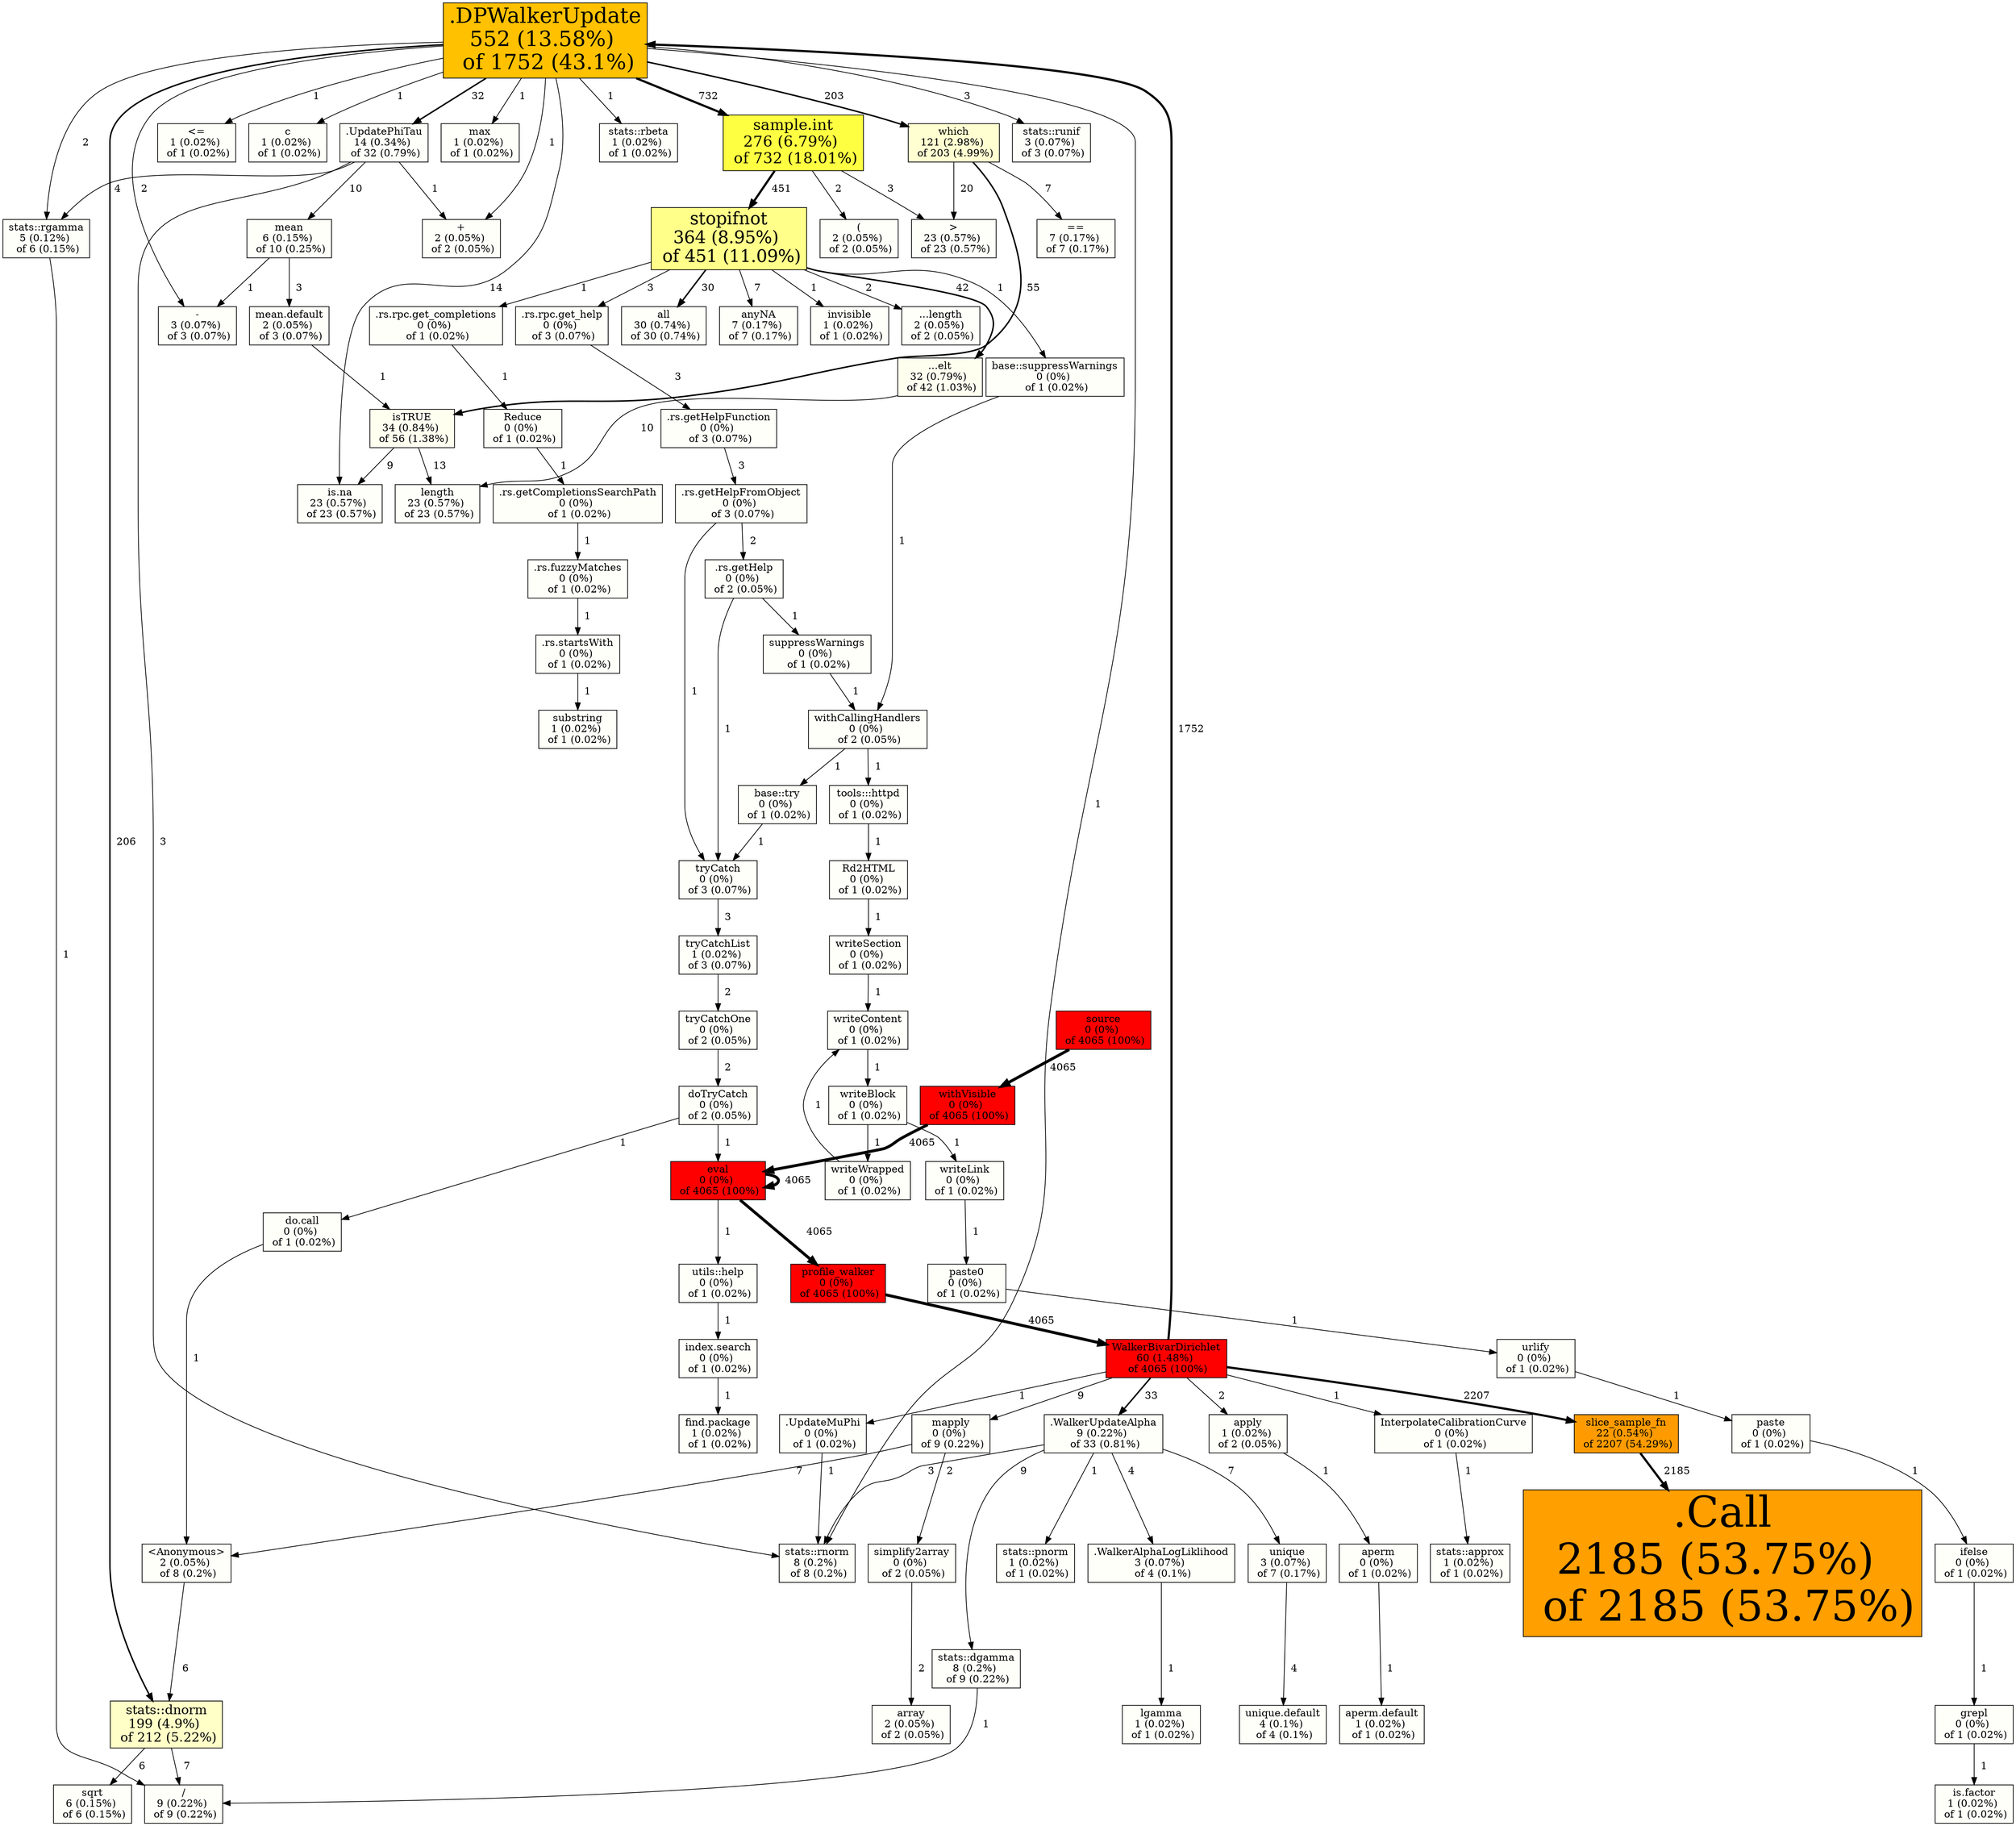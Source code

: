 digraph xyz {
rankdir=TB;
"-\n3 (0.07%) \n of 3 (0.07%)"[shape=box,style=filled,color=black,fillcolor="#FFFFFA"fontsize=14];
"...elt\n32 (0.79%) \n of 42 (1.03%)"[shape=box,style=filled,color=black,fillcolor="#FFFFF0"fontsize=14];
"...elt\n32 (0.79%) \n of 42 (1.03%)" -> "length\n23 (0.57%) \n of 23 (0.57%)"[label="  10", penwidth=1];
"...length\n2 (0.05%) \n of 2 (0.05%)"[shape=box,style=filled,color=black,fillcolor="#FFFFFA"fontsize=14];
".Call\n2185 (53.75%) \n of 2185 (53.75%)"[shape=box,style=filled,color=black,fillcolor="#FF9F00"fontsize=58.6515131944607];
".DPWalkerUpdate\n552 (13.58%) \n of 1752 (43.1%)"[shape=box,style=filled,color=black,fillcolor="#FFC100"fontsize=29.4808412363012];
".DPWalkerUpdate\n552 (13.58%) \n of 1752 (43.1%)" -> "-\n3 (0.07%) \n of 3 (0.07%)"[label="  2", penwidth=1];
".DPWalkerUpdate\n552 (13.58%) \n of 1752 (43.1%)" -> ".UpdatePhiTau\n14 (0.34%) \n of 32 (0.79%)"[label="  32", penwidth=2];
".DPWalkerUpdate\n552 (13.58%) \n of 1752 (43.1%)" -> "+\n2 (0.05%) \n of 2 (0.05%)"[label="  1", penwidth=1];
".DPWalkerUpdate\n552 (13.58%) \n of 1752 (43.1%)" -> "<=\n1 (0.02%) \n of 1 (0.02%)"[label="  1", penwidth=1];
".DPWalkerUpdate\n552 (13.58%) \n of 1752 (43.1%)" -> "c\n1 (0.02%) \n of 1 (0.02%)"[label="  1", penwidth=1];
".DPWalkerUpdate\n552 (13.58%) \n of 1752 (43.1%)" -> "is.na\n23 (0.57%) \n of 23 (0.57%)"[label="  14", penwidth=1];
".DPWalkerUpdate\n552 (13.58%) \n of 1752 (43.1%)" -> "max\n1 (0.02%) \n of 1 (0.02%)"[label="  1", penwidth=1];
".DPWalkerUpdate\n552 (13.58%) \n of 1752 (43.1%)" -> "sample.int\n276 (6.79%) \n of 732 (18.01%)"[label="  732", penwidth=3];
".DPWalkerUpdate\n552 (13.58%) \n of 1752 (43.1%)" -> "stats::dnorm\n199 (4.9%) \n of 212 (5.22%)"[label="  206", penwidth=2];
".DPWalkerUpdate\n552 (13.58%) \n of 1752 (43.1%)" -> "stats::rbeta\n1 (0.02%) \n of 1 (0.02%)"[label="  1", penwidth=1];
".DPWalkerUpdate\n552 (13.58%) \n of 1752 (43.1%)" -> "stats::rgamma\n5 (0.12%) \n of 6 (0.15%)"[label="  2", penwidth=1];
".DPWalkerUpdate\n552 (13.58%) \n of 1752 (43.1%)" -> "stats::rnorm\n8 (0.2%) \n of 8 (0.2%)"[label="  1", penwidth=1];
".DPWalkerUpdate\n552 (13.58%) \n of 1752 (43.1%)" -> "stats::runif\n3 (0.07%) \n of 3 (0.07%)"[label="  3", penwidth=1];
".DPWalkerUpdate\n552 (13.58%) \n of 1752 (43.1%)" -> "which\n121 (2.98%) \n of 203 (4.99%)"[label="  203", penwidth=2];
".rs.fuzzyMatches\n0 (0%) \n of 1 (0.02%)"[shape=box,style=filled,color=black,fillcolor="#FFFFFA"fontsize=14];
".rs.fuzzyMatches\n0 (0%) \n of 1 (0.02%)" -> ".rs.startsWith\n0 (0%) \n of 1 (0.02%)"[label="  1", penwidth=1];
".rs.getCompletionsSearchPath\n0 (0%) \n of 1 (0.02%)"[shape=box,style=filled,color=black,fillcolor="#FFFFFA"fontsize=14];
".rs.getCompletionsSearchPath\n0 (0%) \n of 1 (0.02%)" -> ".rs.fuzzyMatches\n0 (0%) \n of 1 (0.02%)"[label="  1", penwidth=1];
".rs.getHelp\n0 (0%) \n of 2 (0.05%)"[shape=box,style=filled,color=black,fillcolor="#FFFFFA"fontsize=14];
".rs.getHelp\n0 (0%) \n of 2 (0.05%)" -> "suppressWarnings\n0 (0%) \n of 1 (0.02%)"[label="  1", penwidth=1];
".rs.getHelp\n0 (0%) \n of 2 (0.05%)" -> "tryCatch\n0 (0%) \n of 3 (0.07%)"[label="  1", penwidth=1];
".rs.getHelpFromObject\n0 (0%) \n of 3 (0.07%)"[shape=box,style=filled,color=black,fillcolor="#FFFFFA"fontsize=14];
".rs.getHelpFromObject\n0 (0%) \n of 3 (0.07%)" -> ".rs.getHelp\n0 (0%) \n of 2 (0.05%)"[label="  2", penwidth=1];
".rs.getHelpFromObject\n0 (0%) \n of 3 (0.07%)" -> "tryCatch\n0 (0%) \n of 3 (0.07%)"[label="  1", penwidth=1];
".rs.getHelpFunction\n0 (0%) \n of 3 (0.07%)"[shape=box,style=filled,color=black,fillcolor="#FFFFFA"fontsize=14];
".rs.getHelpFunction\n0 (0%) \n of 3 (0.07%)" -> ".rs.getHelpFromObject\n0 (0%) \n of 3 (0.07%)"[label="  3", penwidth=1];
".rs.rpc.get_completions\n0 (0%) \n of 1 (0.02%)"[shape=box,style=filled,color=black,fillcolor="#FFFFFA"fontsize=14];
".rs.rpc.get_completions\n0 (0%) \n of 1 (0.02%)" -> "Reduce\n0 (0%) \n of 1 (0.02%)"[label="  1", penwidth=1];
".rs.rpc.get_help\n0 (0%) \n of 3 (0.07%)"[shape=box,style=filled,color=black,fillcolor="#FFFFFA"fontsize=14];
".rs.rpc.get_help\n0 (0%) \n of 3 (0.07%)" -> ".rs.getHelpFunction\n0 (0%) \n of 3 (0.07%)"[label="  3", penwidth=1];
".rs.startsWith\n0 (0%) \n of 1 (0.02%)"[shape=box,style=filled,color=black,fillcolor="#FFFFFA"fontsize=14];
".rs.startsWith\n0 (0%) \n of 1 (0.02%)" -> "substring\n1 (0.02%) \n of 1 (0.02%)"[label="  1", penwidth=1];
".UpdateMuPhi\n0 (0%) \n of 1 (0.02%)"[shape=box,style=filled,color=black,fillcolor="#FFFFFA"fontsize=14];
".UpdateMuPhi\n0 (0%) \n of 1 (0.02%)" -> "stats::rnorm\n8 (0.2%) \n of 8 (0.2%)"[label="  1", penwidth=1];
".UpdatePhiTau\n14 (0.34%) \n of 32 (0.79%)"[shape=box,style=filled,color=black,fillcolor="#FFFFFA"fontsize=14];
".UpdatePhiTau\n14 (0.34%) \n of 32 (0.79%)" -> "+\n2 (0.05%) \n of 2 (0.05%)"[label="  1", penwidth=1];
".UpdatePhiTau\n14 (0.34%) \n of 32 (0.79%)" -> "mean\n6 (0.15%) \n of 10 (0.25%)"[label="  10", penwidth=1];
".UpdatePhiTau\n14 (0.34%) \n of 32 (0.79%)" -> "stats::rgamma\n5 (0.12%) \n of 6 (0.15%)"[label="  4", penwidth=1];
".UpdatePhiTau\n14 (0.34%) \n of 32 (0.79%)" -> "stats::rnorm\n8 (0.2%) \n of 8 (0.2%)"[label="  3", penwidth=1];
".WalkerAlphaLogLiklihood\n3 (0.07%) \n of 4 (0.1%)"[shape=box,style=filled,color=black,fillcolor="#FFFFFA"fontsize=14];
".WalkerAlphaLogLiklihood\n3 (0.07%) \n of 4 (0.1%)" -> "lgamma\n1 (0.02%) \n of 1 (0.02%)"[label="  1", penwidth=1];
".WalkerUpdateAlpha\n9 (0.22%) \n of 33 (0.81%)"[shape=box,style=filled,color=black,fillcolor="#FFFFFA"fontsize=14];
".WalkerUpdateAlpha\n9 (0.22%) \n of 33 (0.81%)" -> ".WalkerAlphaLogLiklihood\n3 (0.07%) \n of 4 (0.1%)"[label="  4", penwidth=1];
".WalkerUpdateAlpha\n9 (0.22%) \n of 33 (0.81%)" -> "stats::dgamma\n8 (0.2%) \n of 9 (0.22%)"[label="  9", penwidth=1];
".WalkerUpdateAlpha\n9 (0.22%) \n of 33 (0.81%)" -> "stats::pnorm\n1 (0.02%) \n of 1 (0.02%)"[label="  1", penwidth=1];
".WalkerUpdateAlpha\n9 (0.22%) \n of 33 (0.81%)" -> "stats::rnorm\n8 (0.2%) \n of 8 (0.2%)"[label="  3", penwidth=1];
".WalkerUpdateAlpha\n9 (0.22%) \n of 33 (0.81%)" -> "unique\n3 (0.07%) \n of 7 (0.17%)"[label="  7", penwidth=1];
"(\n2 (0.05%) \n of 2 (0.05%)"[shape=box,style=filled,color=black,fillcolor="#FFFFFA"fontsize=14];
"/\n9 (0.22%) \n of 9 (0.22%)"[shape=box,style=filled,color=black,fillcolor="#FFFFFA"fontsize=14];
"+\n2 (0.05%) \n of 2 (0.05%)"[shape=box,style=filled,color=black,fillcolor="#FFFFFA"fontsize=14];
"<=\n1 (0.02%) \n of 1 (0.02%)"[shape=box,style=filled,color=black,fillcolor="#FFFFFA"fontsize=14];
"<Anonymous>\n2 (0.05%) \n of 8 (0.2%)"[shape=box,style=filled,color=black,fillcolor="#FFFFFA"fontsize=14];
"<Anonymous>\n2 (0.05%) \n of 8 (0.2%)" -> "stats::dnorm\n199 (4.9%) \n of 212 (5.22%)"[label="  6", penwidth=1];
"==\n7 (0.17%) \n of 7 (0.17%)"[shape=box,style=filled,color=black,fillcolor="#FFFFFA"fontsize=14];
">\n23 (0.57%) \n of 23 (0.57%)"[shape=box,style=filled,color=black,fillcolor="#FFFFFA"fontsize=14];
"all\n30 (0.74%) \n of 30 (0.74%)"[shape=box,style=filled,color=black,fillcolor="#FFFFFA"fontsize=14];
"anyNA\n7 (0.17%) \n of 7 (0.17%)"[shape=box,style=filled,color=black,fillcolor="#FFFFFA"fontsize=14];
"aperm\n0 (0%) \n of 1 (0.02%)"[shape=box,style=filled,color=black,fillcolor="#FFFFFA"fontsize=14];
"aperm\n0 (0%) \n of 1 (0.02%)" -> "aperm.default\n1 (0.02%) \n of 1 (0.02%)"[label="  1", penwidth=1];
"aperm.default\n1 (0.02%) \n of 1 (0.02%)"[shape=box,style=filled,color=black,fillcolor="#FFFFFA"fontsize=14];
"apply\n1 (0.02%) \n of 2 (0.05%)"[shape=box,style=filled,color=black,fillcolor="#FFFFFA"fontsize=14];
"apply\n1 (0.02%) \n of 2 (0.05%)" -> "aperm\n0 (0%) \n of 1 (0.02%)"[label="  1", penwidth=1];
"array\n2 (0.05%) \n of 2 (0.05%)"[shape=box,style=filled,color=black,fillcolor="#FFFFFA"fontsize=14];
"base::suppressWarnings\n0 (0%) \n of 1 (0.02%)"[shape=box,style=filled,color=black,fillcolor="#FFFFFA"fontsize=14];
"base::suppressWarnings\n0 (0%) \n of 1 (0.02%)" -> "withCallingHandlers\n0 (0%) \n of 2 (0.05%)"[label="  1", penwidth=1];
"base::try\n0 (0%) \n of 1 (0.02%)"[shape=box,style=filled,color=black,fillcolor="#FFFFFA"fontsize=14];
"base::try\n0 (0%) \n of 1 (0.02%)" -> "tryCatch\n0 (0%) \n of 3 (0.07%)"[label="  1", penwidth=1];
"c\n1 (0.02%) \n of 1 (0.02%)"[shape=box,style=filled,color=black,fillcolor="#FFFFFA"fontsize=14];
"do.call\n0 (0%) \n of 1 (0.02%)"[shape=box,style=filled,color=black,fillcolor="#FFFFFA"fontsize=14];
"do.call\n0 (0%) \n of 1 (0.02%)" -> "<Anonymous>\n2 (0.05%) \n of 8 (0.2%)"[label="  1", penwidth=1];
"doTryCatch\n0 (0%) \n of 2 (0.05%)"[shape=box,style=filled,color=black,fillcolor="#FFFFFA"fontsize=14];
"doTryCatch\n0 (0%) \n of 2 (0.05%)" -> "do.call\n0 (0%) \n of 1 (0.02%)"[label="  1", penwidth=1];
"doTryCatch\n0 (0%) \n of 2 (0.05%)" -> "eval\n0 (0%) \n of 4065 (100%)"[label="  1", penwidth=1];
"eval\n0 (0%) \n of 4065 (100%)"[shape=box,style=filled,color=black,fillcolor="#FF0000"fontsize=14];
"eval\n0 (0%) \n of 4065 (100%)" -> "eval\n0 (0%) \n of 4065 (100%)"[label="  4065", penwidth=4];
"eval\n0 (0%) \n of 4065 (100%)" -> "profile_walker\n0 (0%) \n of 4065 (100%)"[label="  4065", penwidth=4];
"eval\n0 (0%) \n of 4065 (100%)" -> "utils::help\n0 (0%) \n of 1 (0.02%)"[label="  1", penwidth=1];
"find.package\n1 (0.02%) \n of 1 (0.02%)"[shape=box,style=filled,color=black,fillcolor="#FFFFFA"fontsize=14];
"grepl\n0 (0%) \n of 1 (0.02%)"[shape=box,style=filled,color=black,fillcolor="#FFFFFA"fontsize=14];
"grepl\n0 (0%) \n of 1 (0.02%)" -> "is.factor\n1 (0.02%) \n of 1 (0.02%)"[label="  1", penwidth=1];
"ifelse\n0 (0%) \n of 1 (0.02%)"[shape=box,style=filled,color=black,fillcolor="#FFFFFA"fontsize=14];
"ifelse\n0 (0%) \n of 1 (0.02%)" -> "grepl\n0 (0%) \n of 1 (0.02%)"[label="  1", penwidth=1];
"index.search\n0 (0%) \n of 1 (0.02%)"[shape=box,style=filled,color=black,fillcolor="#FFFFFA"fontsize=14];
"index.search\n0 (0%) \n of 1 (0.02%)" -> "find.package\n1 (0.02%) \n of 1 (0.02%)"[label="  1", penwidth=1];
"InterpolateCalibrationCurve\n0 (0%) \n of 1 (0.02%)"[shape=box,style=filled,color=black,fillcolor="#FFFFFA"fontsize=14];
"InterpolateCalibrationCurve\n0 (0%) \n of 1 (0.02%)" -> "stats::approx\n1 (0.02%) \n of 1 (0.02%)"[label="  1", penwidth=1];
"invisible\n1 (0.02%) \n of 1 (0.02%)"[shape=box,style=filled,color=black,fillcolor="#FFFFFA"fontsize=14];
"is.factor\n1 (0.02%) \n of 1 (0.02%)"[shape=box,style=filled,color=black,fillcolor="#FFFFFA"fontsize=14];
"is.na\n23 (0.57%) \n of 23 (0.57%)"[shape=box,style=filled,color=black,fillcolor="#FFFFFA"fontsize=14];
"isTRUE\n34 (0.84%) \n of 56 (1.38%)"[shape=box,style=filled,color=black,fillcolor="#FFFFF0"fontsize=14];
"isTRUE\n34 (0.84%) \n of 56 (1.38%)" -> "is.na\n23 (0.57%) \n of 23 (0.57%)"[label="  9", penwidth=1];
"isTRUE\n34 (0.84%) \n of 56 (1.38%)" -> "length\n23 (0.57%) \n of 23 (0.57%)"[label="  13", penwidth=1];
"length\n23 (0.57%) \n of 23 (0.57%)"[shape=box,style=filled,color=black,fillcolor="#FFFFFA"fontsize=14];
"lgamma\n1 (0.02%) \n of 1 (0.02%)"[shape=box,style=filled,color=black,fillcolor="#FFFFFA"fontsize=14];
"mapply\n0 (0%) \n of 9 (0.22%)"[shape=box,style=filled,color=black,fillcolor="#FFFFFA"fontsize=14];
"mapply\n0 (0%) \n of 9 (0.22%)" -> "<Anonymous>\n2 (0.05%) \n of 8 (0.2%)"[label="  7", penwidth=1];
"mapply\n0 (0%) \n of 9 (0.22%)" -> "simplify2array\n0 (0%) \n of 2 (0.05%)"[label="  2", penwidth=1];
"max\n1 (0.02%) \n of 1 (0.02%)"[shape=box,style=filled,color=black,fillcolor="#FFFFFA"fontsize=14];
"mean\n6 (0.15%) \n of 10 (0.25%)"[shape=box,style=filled,color=black,fillcolor="#FFFFFA"fontsize=14];
"mean\n6 (0.15%) \n of 10 (0.25%)" -> "-\n3 (0.07%) \n of 3 (0.07%)"[label="  1", penwidth=1];
"mean\n6 (0.15%) \n of 10 (0.25%)" -> "mean.default\n2 (0.05%) \n of 3 (0.07%)"[label="  3", penwidth=1];
"mean.default\n2 (0.05%) \n of 3 (0.07%)"[shape=box,style=filled,color=black,fillcolor="#FFFFFA"fontsize=14];
"mean.default\n2 (0.05%) \n of 3 (0.07%)" -> "isTRUE\n34 (0.84%) \n of 56 (1.38%)"[label="  1", penwidth=1];
"paste\n0 (0%) \n of 1 (0.02%)"[shape=box,style=filled,color=black,fillcolor="#FFFFFA"fontsize=14];
"paste\n0 (0%) \n of 1 (0.02%)" -> "ifelse\n0 (0%) \n of 1 (0.02%)"[label="  1", penwidth=1];
"paste0\n0 (0%) \n of 1 (0.02%)"[shape=box,style=filled,color=black,fillcolor="#FFFFFA"fontsize=14];
"paste0\n0 (0%) \n of 1 (0.02%)" -> "urlify\n0 (0%) \n of 1 (0.02%)"[label="  1", penwidth=1];
"profile_walker\n0 (0%) \n of 4065 (100%)"[shape=box,style=filled,color=black,fillcolor="#FF0000"fontsize=14];
"profile_walker\n0 (0%) \n of 4065 (100%)" -> "WalkerBivarDirichlet\n60 (1.48%) \n of 4065 (100%)"[label="  4065", penwidth=4];
"Rd2HTML\n0 (0%) \n of 1 (0.02%)"[shape=box,style=filled,color=black,fillcolor="#FFFFFA"fontsize=14];
"Rd2HTML\n0 (0%) \n of 1 (0.02%)" -> "writeSection\n0 (0%) \n of 1 (0.02%)"[label="  1", penwidth=1];
"Reduce\n0 (0%) \n of 1 (0.02%)"[shape=box,style=filled,color=black,fillcolor="#FFFFFA"fontsize=14];
"Reduce\n0 (0%) \n of 1 (0.02%)" -> ".rs.getCompletionsSearchPath\n0 (0%) \n of 1 (0.02%)"[label="  1", penwidth=1];
"sample.int\n276 (6.79%) \n of 732 (18.01%)"[shape=box,style=filled,color=black,fillcolor="#FFFF42"fontsize=20.8461027532726];
"sample.int\n276 (6.79%) \n of 732 (18.01%)" -> "(\n2 (0.05%) \n of 2 (0.05%)"[label="  2", penwidth=1];
"sample.int\n276 (6.79%) \n of 732 (18.01%)" -> ">\n23 (0.57%) \n of 23 (0.57%)"[label="  3", penwidth=1];
"sample.int\n276 (6.79%) \n of 732 (18.01%)" -> "stopifnot\n364 (8.95%) \n of 451 (11.09%)"[label="  451", penwidth=3];
"simplify2array\n0 (0%) \n of 2 (0.05%)"[shape=box,style=filled,color=black,fillcolor="#FFFFFA"fontsize=14];
"simplify2array\n0 (0%) \n of 2 (0.05%)" -> "array\n2 (0.05%) \n of 2 (0.05%)"[label="  2", penwidth=1];
"slice_sample_fn\n22 (0.54%) \n of 2207 (54.29%)"[shape=box,style=filled,color=black,fillcolor="#FF9B00"fontsize=14];
"slice_sample_fn\n22 (0.54%) \n of 2207 (54.29%)" -> ".Call\n2185 (53.75%) \n of 2185 (53.75%)"[label="  2185", penwidth=3];
"source\n0 (0%) \n of 4065 (100%)"[shape=box,style=filled,color=black,fillcolor="#FF0000"fontsize=14];
"source\n0 (0%) \n of 4065 (100%)" -> "withVisible\n0 (0%) \n of 4065 (100%)"[label="  4065", penwidth=4];
"sqrt\n6 (0.15%) \n of 6 (0.15%)"[shape=box,style=filled,color=black,fillcolor="#FFFFFA"fontsize=14];
"stats::approx\n1 (0.02%) \n of 1 (0.02%)"[shape=box,style=filled,color=black,fillcolor="#FFFFFA"fontsize=14];
"stats::dgamma\n8 (0.2%) \n of 9 (0.22%)"[shape=box,style=filled,color=black,fillcolor="#FFFFFA"fontsize=14];
"stats::dgamma\n8 (0.2%) \n of 9 (0.22%)" -> "/\n9 (0.22%) \n of 9 (0.22%)"[label="  1", penwidth=1];
"stats::dnorm\n199 (4.9%) \n of 212 (5.22%)"[shape=box,style=filled,color=black,fillcolor="#FFFFC7"fontsize=17.7087548969429];
"stats::dnorm\n199 (4.9%) \n of 212 (5.22%)" -> "/\n9 (0.22%) \n of 9 (0.22%)"[label="  7", penwidth=1];
"stats::dnorm\n199 (4.9%) \n of 212 (5.22%)" -> "sqrt\n6 (0.15%) \n of 6 (0.15%)"[label="  6", penwidth=1];
"stats::pnorm\n1 (0.02%) \n of 1 (0.02%)"[shape=box,style=filled,color=black,fillcolor="#FFFFFA"fontsize=14];
"stats::rbeta\n1 (0.02%) \n of 1 (0.02%)"[shape=box,style=filled,color=black,fillcolor="#FFFFFA"fontsize=14];
"stats::rgamma\n5 (0.12%) \n of 6 (0.15%)"[shape=box,style=filled,color=black,fillcolor="#FFFFFA"fontsize=14];
"stats::rgamma\n5 (0.12%) \n of 6 (0.15%)" -> "/\n9 (0.22%) \n of 9 (0.22%)"[label="  1", penwidth=1];
"stats::rnorm\n8 (0.2%) \n of 8 (0.2%)"[shape=box,style=filled,color=black,fillcolor="#FFFFFA"fontsize=14];
"stats::runif\n3 (0.07%) \n of 3 (0.07%)"[shape=box,style=filled,color=black,fillcolor="#FFFFFA"fontsize=14];
"stopifnot\n364 (8.95%) \n of 451 (11.09%)"[shape=box,style=filled,color=black,fillcolor="#FFFF8A"fontsize=23.9332404826425];
"stopifnot\n364 (8.95%) \n of 451 (11.09%)" -> "...elt\n32 (0.79%) \n of 42 (1.03%)"[label="  42", penwidth=2];
"stopifnot\n364 (8.95%) \n of 451 (11.09%)" -> "...length\n2 (0.05%) \n of 2 (0.05%)"[label="  2", penwidth=1];
"stopifnot\n364 (8.95%) \n of 451 (11.09%)" -> ".rs.rpc.get_completions\n0 (0%) \n of 1 (0.02%)"[label="  1", penwidth=1];
"stopifnot\n364 (8.95%) \n of 451 (11.09%)" -> ".rs.rpc.get_help\n0 (0%) \n of 3 (0.07%)"[label="  3", penwidth=1];
"stopifnot\n364 (8.95%) \n of 451 (11.09%)" -> "all\n30 (0.74%) \n of 30 (0.74%)"[label="  30", penwidth=2];
"stopifnot\n364 (8.95%) \n of 451 (11.09%)" -> "anyNA\n7 (0.17%) \n of 7 (0.17%)"[label="  7", penwidth=1];
"stopifnot\n364 (8.95%) \n of 451 (11.09%)" -> "base::suppressWarnings\n0 (0%) \n of 1 (0.02%)"[label="  1", penwidth=1];
"stopifnot\n364 (8.95%) \n of 451 (11.09%)" -> "invisible\n1 (0.02%) \n of 1 (0.02%)"[label="  1", penwidth=1];
"substring\n1 (0.02%) \n of 1 (0.02%)"[shape=box,style=filled,color=black,fillcolor="#FFFFFA"fontsize=14];
"suppressWarnings\n0 (0%) \n of 1 (0.02%)"[shape=box,style=filled,color=black,fillcolor="#FFFFFA"fontsize=14];
"suppressWarnings\n0 (0%) \n of 1 (0.02%)" -> "withCallingHandlers\n0 (0%) \n of 2 (0.05%)"[label="  1", penwidth=1];
"tools:::httpd\n0 (0%) \n of 1 (0.02%)"[shape=box,style=filled,color=black,fillcolor="#FFFFFA"fontsize=14];
"tools:::httpd\n0 (0%) \n of 1 (0.02%)" -> "Rd2HTML\n0 (0%) \n of 1 (0.02%)"[label="  1", penwidth=1];
"tryCatch\n0 (0%) \n of 3 (0.07%)"[shape=box,style=filled,color=black,fillcolor="#FFFFFA"fontsize=14];
"tryCatch\n0 (0%) \n of 3 (0.07%)" -> "tryCatchList\n1 (0.02%) \n of 3 (0.07%)"[label="  3", penwidth=1];
"tryCatchList\n1 (0.02%) \n of 3 (0.07%)"[shape=box,style=filled,color=black,fillcolor="#FFFFFA"fontsize=14];
"tryCatchList\n1 (0.02%) \n of 3 (0.07%)" -> "tryCatchOne\n0 (0%) \n of 2 (0.05%)"[label="  2", penwidth=1];
"tryCatchOne\n0 (0%) \n of 2 (0.05%)"[shape=box,style=filled,color=black,fillcolor="#FFFFFA"fontsize=14];
"tryCatchOne\n0 (0%) \n of 2 (0.05%)" -> "doTryCatch\n0 (0%) \n of 2 (0.05%)"[label="  2", penwidth=1];
"unique\n3 (0.07%) \n of 7 (0.17%)"[shape=box,style=filled,color=black,fillcolor="#FFFFFA"fontsize=14];
"unique\n3 (0.07%) \n of 7 (0.17%)" -> "unique.default\n4 (0.1%) \n of 4 (0.1%)"[label="  4", penwidth=1];
"unique.default\n4 (0.1%) \n of 4 (0.1%)"[shape=box,style=filled,color=black,fillcolor="#FFFFFA"fontsize=14];
"urlify\n0 (0%) \n of 1 (0.02%)"[shape=box,style=filled,color=black,fillcolor="#FFFFFA"fontsize=14];
"urlify\n0 (0%) \n of 1 (0.02%)" -> "paste\n0 (0%) \n of 1 (0.02%)"[label="  1", penwidth=1];
"utils::help\n0 (0%) \n of 1 (0.02%)"[shape=box,style=filled,color=black,fillcolor="#FFFFFA"fontsize=14];
"utils::help\n0 (0%) \n of 1 (0.02%)" -> "index.search\n0 (0%) \n of 1 (0.02%)"[label="  1", penwidth=1];
"WalkerBivarDirichlet\n60 (1.48%) \n of 4065 (100%)"[shape=box,style=filled,color=black,fillcolor="#FF0000"fontsize=14];
"WalkerBivarDirichlet\n60 (1.48%) \n of 4065 (100%)" -> ".DPWalkerUpdate\n552 (13.58%) \n of 1752 (43.1%)"[label="  1752", penwidth=3];
"WalkerBivarDirichlet\n60 (1.48%) \n of 4065 (100%)" -> ".UpdateMuPhi\n0 (0%) \n of 1 (0.02%)"[label="  1", penwidth=1];
"WalkerBivarDirichlet\n60 (1.48%) \n of 4065 (100%)" -> ".WalkerUpdateAlpha\n9 (0.22%) \n of 33 (0.81%)"[label="  33", penwidth=2];
"WalkerBivarDirichlet\n60 (1.48%) \n of 4065 (100%)" -> "apply\n1 (0.02%) \n of 2 (0.05%)"[label="  2", penwidth=1];
"WalkerBivarDirichlet\n60 (1.48%) \n of 4065 (100%)" -> "InterpolateCalibrationCurve\n0 (0%) \n of 1 (0.02%)"[label="  1", penwidth=1];
"WalkerBivarDirichlet\n60 (1.48%) \n of 4065 (100%)" -> "mapply\n0 (0%) \n of 9 (0.22%)"[label="  9", penwidth=1];
"WalkerBivarDirichlet\n60 (1.48%) \n of 4065 (100%)" -> "slice_sample_fn\n22 (0.54%) \n of 2207 (54.29%)"[label="  2207", penwidth=3];
"which\n121 (2.98%) \n of 203 (4.99%)"[shape=box,style=filled,color=black,fillcolor="#FFFFD1"fontsize=14];
"which\n121 (2.98%) \n of 203 (4.99%)" -> "==\n7 (0.17%) \n of 7 (0.17%)"[label="  7", penwidth=1];
"which\n121 (2.98%) \n of 203 (4.99%)" -> ">\n23 (0.57%) \n of 23 (0.57%)"[label="  20", penwidth=1];
"which\n121 (2.98%) \n of 203 (4.99%)" -> "isTRUE\n34 (0.84%) \n of 56 (1.38%)"[label="  55", penwidth=2];
"withCallingHandlers\n0 (0%) \n of 2 (0.05%)"[shape=box,style=filled,color=black,fillcolor="#FFFFFA"fontsize=14];
"withCallingHandlers\n0 (0%) \n of 2 (0.05%)" -> "base::try\n0 (0%) \n of 1 (0.02%)"[label="  1", penwidth=1];
"withCallingHandlers\n0 (0%) \n of 2 (0.05%)" -> "tools:::httpd\n0 (0%) \n of 1 (0.02%)"[label="  1", penwidth=1];
"withVisible\n0 (0%) \n of 4065 (100%)"[shape=box,style=filled,color=black,fillcolor="#FF0000"fontsize=14];
"withVisible\n0 (0%) \n of 4065 (100%)" -> "eval\n0 (0%) \n of 4065 (100%)"[label="  4065", penwidth=4];
"writeBlock\n0 (0%) \n of 1 (0.02%)"[shape=box,style=filled,color=black,fillcolor="#FFFFFA"fontsize=14];
"writeBlock\n0 (0%) \n of 1 (0.02%)" -> "writeLink\n0 (0%) \n of 1 (0.02%)"[label="  1", penwidth=1];
"writeBlock\n0 (0%) \n of 1 (0.02%)" -> "writeWrapped\n0 (0%) \n of 1 (0.02%)"[label="  1", penwidth=1];
"writeContent\n0 (0%) \n of 1 (0.02%)"[shape=box,style=filled,color=black,fillcolor="#FFFFFA"fontsize=14];
"writeContent\n0 (0%) \n of 1 (0.02%)" -> "writeBlock\n0 (0%) \n of 1 (0.02%)"[label="  1", penwidth=1];
"writeLink\n0 (0%) \n of 1 (0.02%)"[shape=box,style=filled,color=black,fillcolor="#FFFFFA"fontsize=14];
"writeLink\n0 (0%) \n of 1 (0.02%)" -> "paste0\n0 (0%) \n of 1 (0.02%)"[label="  1", penwidth=1];
"writeSection\n0 (0%) \n of 1 (0.02%)"[shape=box,style=filled,color=black,fillcolor="#FFFFFA"fontsize=14];
"writeSection\n0 (0%) \n of 1 (0.02%)" -> "writeContent\n0 (0%) \n of 1 (0.02%)"[label="  1", penwidth=1];
"writeWrapped\n0 (0%) \n of 1 (0.02%)"[shape=box,style=filled,color=black,fillcolor="#FFFFFA"fontsize=14];
"writeWrapped\n0 (0%) \n of 1 (0.02%)" -> "writeContent\n0 (0%) \n of 1 (0.02%)"[label="  1", penwidth=1];
}